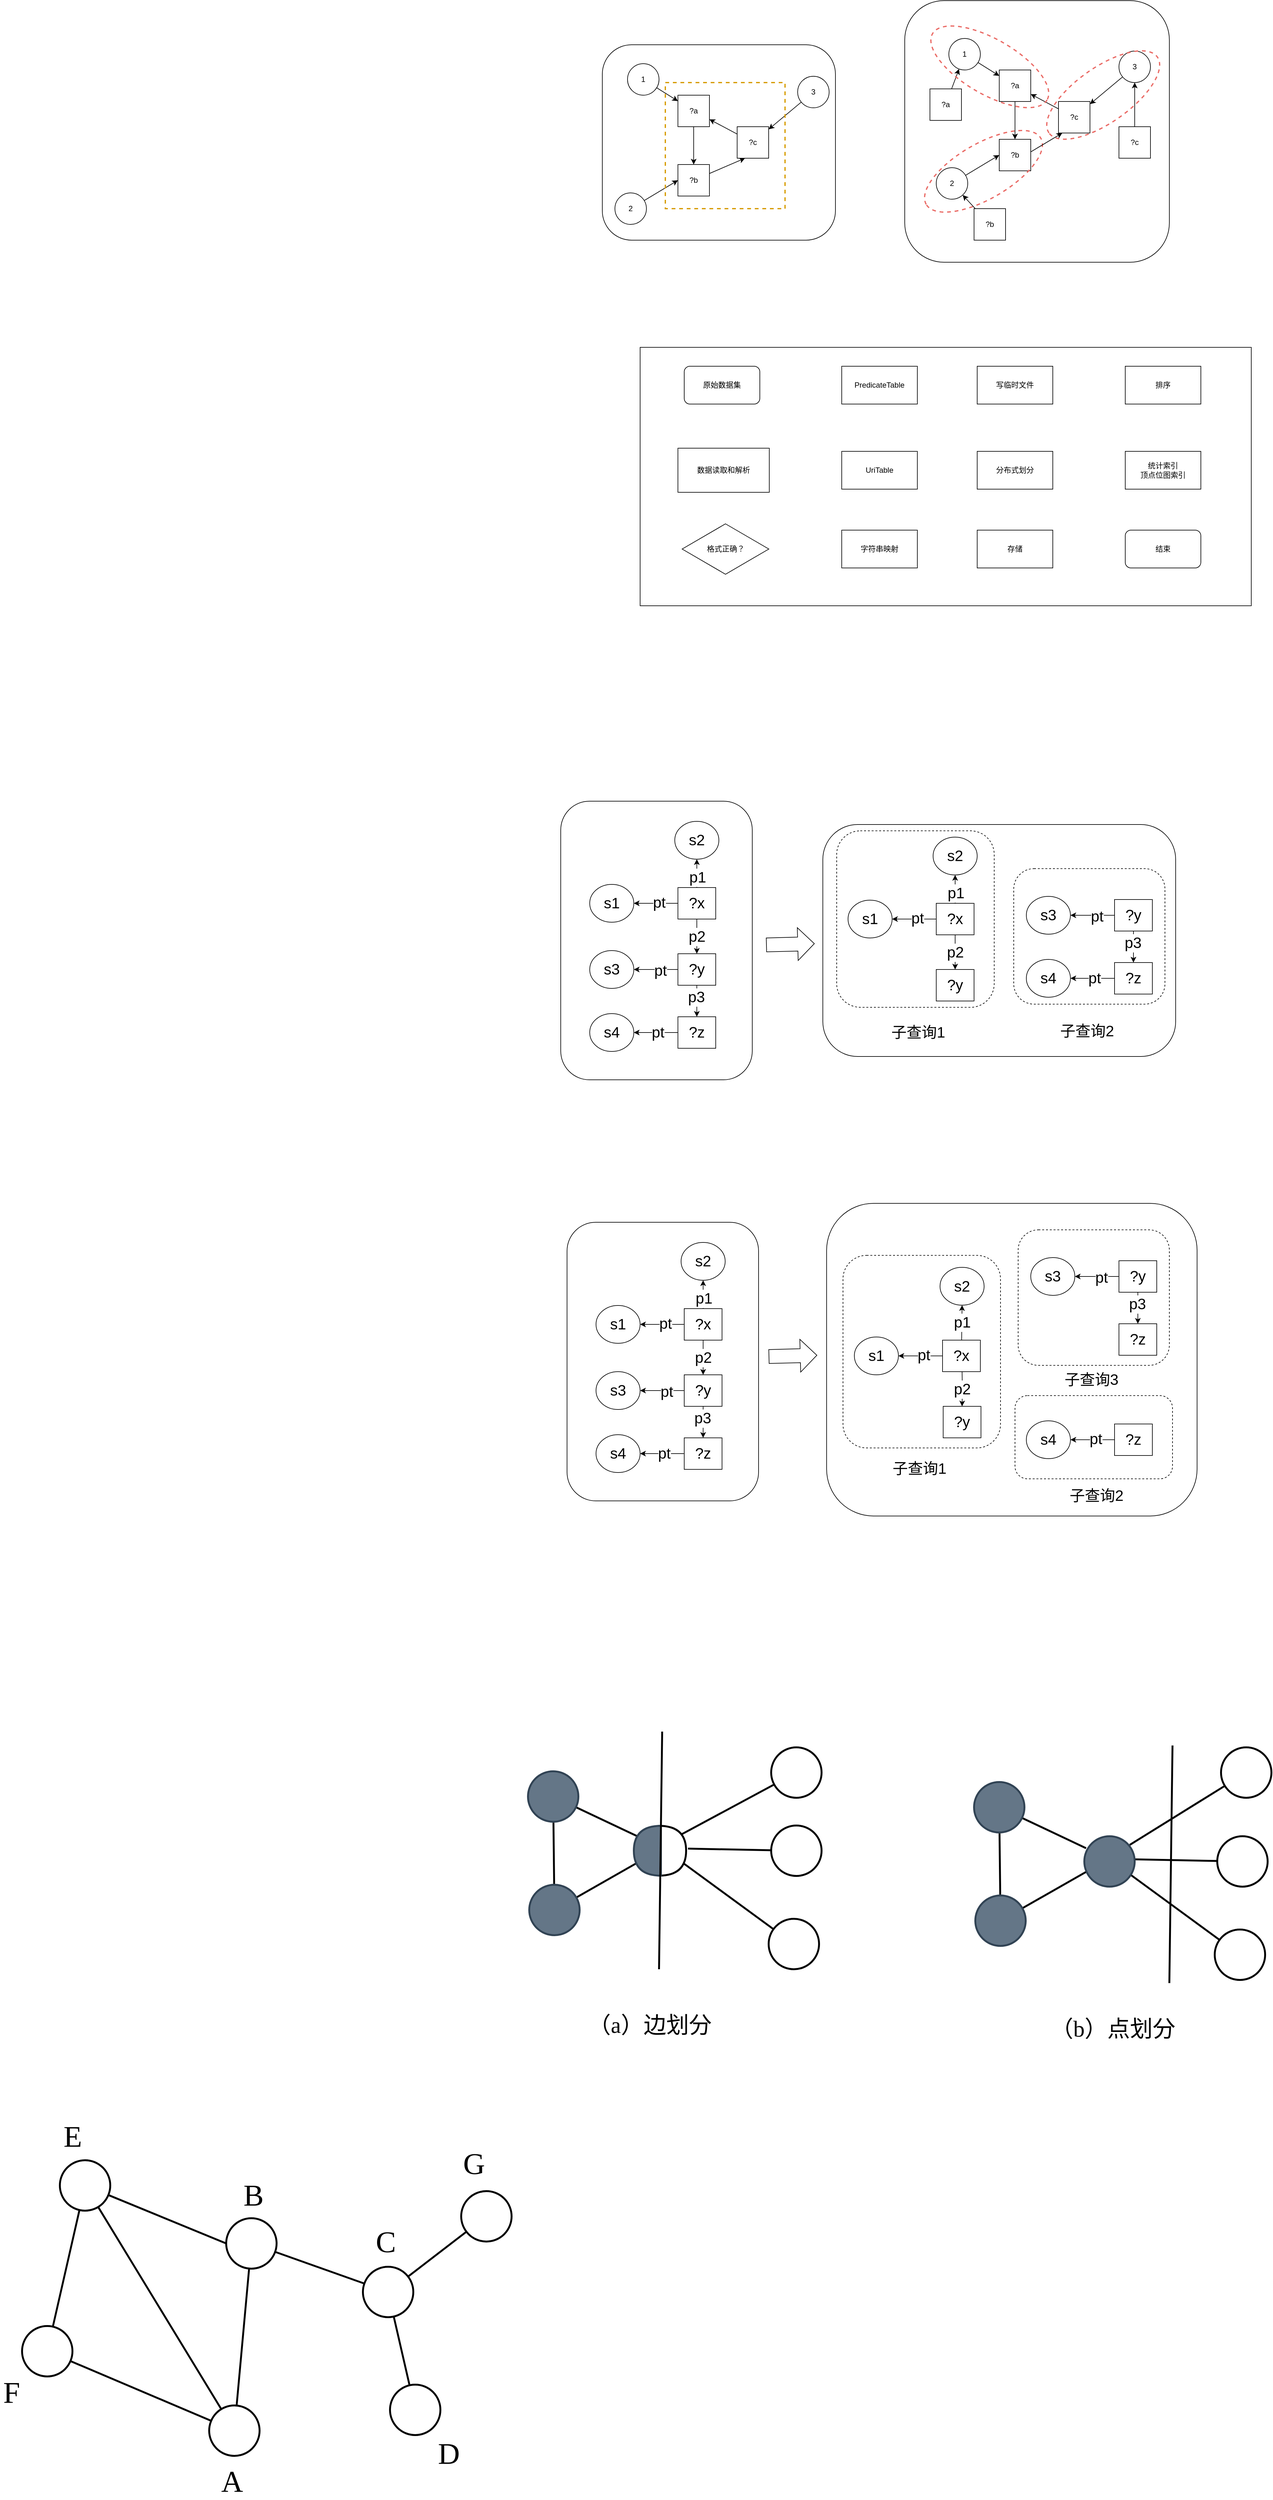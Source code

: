 <mxfile version="18.0.2" type="github">
  <diagram id="sGBOU9-vc2qiGp-AH_Su" name="Page-1">
    <mxGraphModel dx="4777" dy="2500" grid="0" gridSize="10" guides="1" tooltips="1" connect="1" arrows="1" fold="1" page="0" pageScale="1" pageWidth="827" pageHeight="1169" math="0" shadow="0">
      <root>
        <mxCell id="0" />
        <mxCell id="1" parent="0" />
        <mxCell id="ya3OjVrlaqZjOPBKilio-22" value="" style="rounded=1;whiteSpace=wrap;html=1;fontSize=24;" parent="1" vertex="1">
          <mxGeometry x="550" y="1537" width="560" height="368" as="geometry" />
        </mxCell>
        <mxCell id="ya3OjVrlaqZjOPBKilio-56" value="" style="rounded=1;whiteSpace=wrap;html=1;fontSize=24;dashed=1;" parent="1" vertex="1">
          <mxGeometry x="853" y="1607" width="240" height="215" as="geometry" />
        </mxCell>
        <mxCell id="ya3OjVrlaqZjOPBKilio-55" value="" style="rounded=1;whiteSpace=wrap;html=1;fontSize=24;dashed=1;" parent="1" vertex="1">
          <mxGeometry x="572" y="1547" width="250" height="280" as="geometry" />
        </mxCell>
        <mxCell id="KoWvNJ70BlwEiqUcauCs-13" value="" style="rounded=1;whiteSpace=wrap;html=1;" parent="1" vertex="1">
          <mxGeometry x="200" y="300" width="370" height="310" as="geometry" />
        </mxCell>
        <mxCell id="KoWvNJ70BlwEiqUcauCs-7" style="rounded=0;orthogonalLoop=1;jettySize=auto;html=1;" parent="1" source="KoWvNJ70BlwEiqUcauCs-1" target="KoWvNJ70BlwEiqUcauCs-2" edge="1">
          <mxGeometry relative="1" as="geometry" />
        </mxCell>
        <mxCell id="KoWvNJ70BlwEiqUcauCs-1" value="1" style="ellipse;whiteSpace=wrap;html=1;aspect=fixed;" parent="1" vertex="1">
          <mxGeometry x="240" y="330" width="50" height="50" as="geometry" />
        </mxCell>
        <mxCell id="KoWvNJ70BlwEiqUcauCs-8" style="edgeStyle=none;rounded=0;orthogonalLoop=1;jettySize=auto;html=1;entryX=0.5;entryY=0;entryDx=0;entryDy=0;" parent="1" source="KoWvNJ70BlwEiqUcauCs-2" target="KoWvNJ70BlwEiqUcauCs-3" edge="1">
          <mxGeometry relative="1" as="geometry" />
        </mxCell>
        <mxCell id="KoWvNJ70BlwEiqUcauCs-2" value="?a" style="whiteSpace=wrap;html=1;aspect=fixed;" parent="1" vertex="1">
          <mxGeometry x="320" y="380" width="50" height="50" as="geometry" />
        </mxCell>
        <mxCell id="KoWvNJ70BlwEiqUcauCs-9" style="edgeStyle=none;rounded=0;orthogonalLoop=1;jettySize=auto;html=1;entryX=0.25;entryY=1;entryDx=0;entryDy=0;" parent="1" source="KoWvNJ70BlwEiqUcauCs-3" target="KoWvNJ70BlwEiqUcauCs-4" edge="1">
          <mxGeometry relative="1" as="geometry" />
        </mxCell>
        <mxCell id="KoWvNJ70BlwEiqUcauCs-3" value="?b" style="whiteSpace=wrap;html=1;aspect=fixed;" parent="1" vertex="1">
          <mxGeometry x="320" y="490" width="50" height="50" as="geometry" />
        </mxCell>
        <mxCell id="KoWvNJ70BlwEiqUcauCs-10" style="edgeStyle=none;rounded=0;orthogonalLoop=1;jettySize=auto;html=1;" parent="1" source="KoWvNJ70BlwEiqUcauCs-4" target="KoWvNJ70BlwEiqUcauCs-2" edge="1">
          <mxGeometry relative="1" as="geometry" />
        </mxCell>
        <mxCell id="KoWvNJ70BlwEiqUcauCs-4" value="?c" style="whiteSpace=wrap;html=1;aspect=fixed;" parent="1" vertex="1">
          <mxGeometry x="414" y="430" width="50" height="50" as="geometry" />
        </mxCell>
        <mxCell id="KoWvNJ70BlwEiqUcauCs-12" style="edgeStyle=none;rounded=0;orthogonalLoop=1;jettySize=auto;html=1;entryX=0;entryY=0.5;entryDx=0;entryDy=0;" parent="1" source="KoWvNJ70BlwEiqUcauCs-5" target="KoWvNJ70BlwEiqUcauCs-3" edge="1">
          <mxGeometry relative="1" as="geometry" />
        </mxCell>
        <mxCell id="KoWvNJ70BlwEiqUcauCs-5" value="2" style="ellipse;whiteSpace=wrap;html=1;aspect=fixed;" parent="1" vertex="1">
          <mxGeometry x="220" y="535" width="50" height="50" as="geometry" />
        </mxCell>
        <mxCell id="KoWvNJ70BlwEiqUcauCs-11" style="edgeStyle=none;rounded=0;orthogonalLoop=1;jettySize=auto;html=1;" parent="1" source="KoWvNJ70BlwEiqUcauCs-6" target="KoWvNJ70BlwEiqUcauCs-4" edge="1">
          <mxGeometry relative="1" as="geometry" />
        </mxCell>
        <mxCell id="KoWvNJ70BlwEiqUcauCs-6" value="3" style="ellipse;whiteSpace=wrap;html=1;aspect=fixed;" parent="1" vertex="1">
          <mxGeometry x="510" y="350" width="50" height="50" as="geometry" />
        </mxCell>
        <mxCell id="KoWvNJ70BlwEiqUcauCs-14" value="" style="rounded=0;whiteSpace=wrap;html=1;fillColor=none;dashed=1;strokeWidth=2;strokeColor=#d79b00;" parent="1" vertex="1">
          <mxGeometry x="300" y="360" width="190" height="200" as="geometry" />
        </mxCell>
        <mxCell id="KoWvNJ70BlwEiqUcauCs-15" value="" style="rounded=1;whiteSpace=wrap;html=1;" parent="1" vertex="1">
          <mxGeometry x="680" y="230" width="420" height="415" as="geometry" />
        </mxCell>
        <mxCell id="KoWvNJ70BlwEiqUcauCs-16" style="rounded=0;orthogonalLoop=1;jettySize=auto;html=1;" parent="1" source="KoWvNJ70BlwEiqUcauCs-17" target="KoWvNJ70BlwEiqUcauCs-19" edge="1">
          <mxGeometry relative="1" as="geometry" />
        </mxCell>
        <mxCell id="KoWvNJ70BlwEiqUcauCs-17" value="1" style="ellipse;whiteSpace=wrap;html=1;aspect=fixed;" parent="1" vertex="1">
          <mxGeometry x="750" y="290" width="50" height="50" as="geometry" />
        </mxCell>
        <mxCell id="KoWvNJ70BlwEiqUcauCs-18" style="edgeStyle=none;rounded=0;orthogonalLoop=1;jettySize=auto;html=1;entryX=0.5;entryY=0;entryDx=0;entryDy=0;" parent="1" source="KoWvNJ70BlwEiqUcauCs-19" target="KoWvNJ70BlwEiqUcauCs-21" edge="1">
          <mxGeometry relative="1" as="geometry" />
        </mxCell>
        <mxCell id="KoWvNJ70BlwEiqUcauCs-19" value="?a" style="whiteSpace=wrap;html=1;aspect=fixed;" parent="1" vertex="1">
          <mxGeometry x="830" y="340" width="50" height="50" as="geometry" />
        </mxCell>
        <mxCell id="KoWvNJ70BlwEiqUcauCs-21" value="?b" style="whiteSpace=wrap;html=1;aspect=fixed;" parent="1" vertex="1">
          <mxGeometry x="830" y="450" width="50" height="50" as="geometry" />
        </mxCell>
        <mxCell id="KoWvNJ70BlwEiqUcauCs-22" style="edgeStyle=none;rounded=0;orthogonalLoop=1;jettySize=auto;html=1;" parent="1" source="KoWvNJ70BlwEiqUcauCs-23" target="KoWvNJ70BlwEiqUcauCs-19" edge="1">
          <mxGeometry relative="1" as="geometry" />
        </mxCell>
        <mxCell id="KoWvNJ70BlwEiqUcauCs-23" value="?c" style="whiteSpace=wrap;html=1;aspect=fixed;" parent="1" vertex="1">
          <mxGeometry x="924" y="390" width="50" height="50" as="geometry" />
        </mxCell>
        <mxCell id="KoWvNJ70BlwEiqUcauCs-24" style="edgeStyle=none;rounded=0;orthogonalLoop=1;jettySize=auto;html=1;entryX=0;entryY=0.5;entryDx=0;entryDy=0;" parent="1" source="KoWvNJ70BlwEiqUcauCs-25" target="KoWvNJ70BlwEiqUcauCs-21" edge="1">
          <mxGeometry relative="1" as="geometry" />
        </mxCell>
        <mxCell id="KoWvNJ70BlwEiqUcauCs-25" value="2" style="ellipse;whiteSpace=wrap;html=1;aspect=fixed;" parent="1" vertex="1">
          <mxGeometry x="730" y="495" width="50" height="50" as="geometry" />
        </mxCell>
        <mxCell id="KoWvNJ70BlwEiqUcauCs-26" style="edgeStyle=none;rounded=0;orthogonalLoop=1;jettySize=auto;html=1;" parent="1" source="KoWvNJ70BlwEiqUcauCs-27" target="KoWvNJ70BlwEiqUcauCs-23" edge="1">
          <mxGeometry relative="1" as="geometry" />
        </mxCell>
        <mxCell id="KoWvNJ70BlwEiqUcauCs-27" value="3" style="ellipse;whiteSpace=wrap;html=1;aspect=fixed;" parent="1" vertex="1">
          <mxGeometry x="1020" y="310" width="50" height="50" as="geometry" />
        </mxCell>
        <mxCell id="KoWvNJ70BlwEiqUcauCs-31" style="edgeStyle=none;rounded=0;orthogonalLoop=1;jettySize=auto;html=1;" parent="1" source="KoWvNJ70BlwEiqUcauCs-29" target="KoWvNJ70BlwEiqUcauCs-17" edge="1">
          <mxGeometry relative="1" as="geometry" />
        </mxCell>
        <mxCell id="KoWvNJ70BlwEiqUcauCs-29" value="?a" style="whiteSpace=wrap;html=1;aspect=fixed;" parent="1" vertex="1">
          <mxGeometry x="720" y="370" width="50" height="50" as="geometry" />
        </mxCell>
        <mxCell id="KoWvNJ70BlwEiqUcauCs-32" style="edgeStyle=none;rounded=0;orthogonalLoop=1;jettySize=auto;html=1;" parent="1" source="KoWvNJ70BlwEiqUcauCs-30" target="KoWvNJ70BlwEiqUcauCs-25" edge="1">
          <mxGeometry relative="1" as="geometry" />
        </mxCell>
        <mxCell id="KoWvNJ70BlwEiqUcauCs-30" value="?b" style="whiteSpace=wrap;html=1;aspect=fixed;" parent="1" vertex="1">
          <mxGeometry x="790" y="560" width="50" height="50" as="geometry" />
        </mxCell>
        <mxCell id="KoWvNJ70BlwEiqUcauCs-34" style="edgeStyle=none;rounded=0;orthogonalLoop=1;jettySize=auto;html=1;entryX=0.5;entryY=1;entryDx=0;entryDy=0;" parent="1" source="KoWvNJ70BlwEiqUcauCs-33" target="KoWvNJ70BlwEiqUcauCs-27" edge="1">
          <mxGeometry relative="1" as="geometry" />
        </mxCell>
        <mxCell id="KoWvNJ70BlwEiqUcauCs-33" value="?c" style="whiteSpace=wrap;html=1;aspect=fixed;" parent="1" vertex="1">
          <mxGeometry x="1020" y="430" width="50" height="50" as="geometry" />
        </mxCell>
        <mxCell id="KoWvNJ70BlwEiqUcauCs-40" value="" style="ellipse;whiteSpace=wrap;html=1;dashed=1;strokeWidth=2;fillColor=none;rotation=30;strokeColor=#EA6B66;" parent="1" vertex="1">
          <mxGeometry x="710" y="291.25" width="210" height="87.5" as="geometry" />
        </mxCell>
        <mxCell id="KoWvNJ70BlwEiqUcauCs-41" value="" style="ellipse;whiteSpace=wrap;html=1;dashed=1;strokeWidth=2;fillColor=none;rotation=-210;strokeColor=#EA6B66;" parent="1" vertex="1">
          <mxGeometry x="700" y="457" width="210" height="87.5" as="geometry" />
        </mxCell>
        <mxCell id="KoWvNJ70BlwEiqUcauCs-42" value="" style="ellipse;whiteSpace=wrap;html=1;dashed=1;strokeWidth=2;fillColor=none;rotation=-215;strokeColor=#EA6B66;" parent="1" vertex="1">
          <mxGeometry x="890" y="336" width="210" height="87.5" as="geometry" />
        </mxCell>
        <mxCell id="ebdNy32ckMW7kplQJxrS-1" value="" style="rounded=0;whiteSpace=wrap;html=1;" parent="1" vertex="1">
          <mxGeometry x="260" y="780" width="970" height="410" as="geometry" />
        </mxCell>
        <mxCell id="ebdNy32ckMW7kplQJxrS-2" value="原始数据集" style="rounded=1;whiteSpace=wrap;html=1;" parent="1" vertex="1">
          <mxGeometry x="330" y="810" width="120" height="60" as="geometry" />
        </mxCell>
        <mxCell id="ebdNy32ckMW7kplQJxrS-3" value="数据读取和解析" style="rounded=0;whiteSpace=wrap;html=1;" parent="1" vertex="1">
          <mxGeometry x="320" y="940" width="145" height="70" as="geometry" />
        </mxCell>
        <mxCell id="ebdNy32ckMW7kplQJxrS-4" value="格式正确？" style="rhombus;whiteSpace=wrap;html=1;" parent="1" vertex="1">
          <mxGeometry x="326.75" y="1060" width="137.5" height="80" as="geometry" />
        </mxCell>
        <mxCell id="ebdNy32ckMW7kplQJxrS-5" value="PredicateTable" style="rounded=0;whiteSpace=wrap;html=1;" parent="1" vertex="1">
          <mxGeometry x="580" y="810" width="120" height="60" as="geometry" />
        </mxCell>
        <mxCell id="ebdNy32ckMW7kplQJxrS-6" value="UriTable" style="rounded=0;whiteSpace=wrap;html=1;" parent="1" vertex="1">
          <mxGeometry x="580" y="945" width="120" height="60" as="geometry" />
        </mxCell>
        <mxCell id="ebdNy32ckMW7kplQJxrS-7" value="字符串映射" style="rounded=0;whiteSpace=wrap;html=1;" parent="1" vertex="1">
          <mxGeometry x="580" y="1070" width="120" height="60" as="geometry" />
        </mxCell>
        <mxCell id="ebdNy32ckMW7kplQJxrS-8" value="写临时文件" style="rounded=0;whiteSpace=wrap;html=1;" parent="1" vertex="1">
          <mxGeometry x="795" y="810" width="120" height="60" as="geometry" />
        </mxCell>
        <mxCell id="ebdNy32ckMW7kplQJxrS-9" value="排序" style="rounded=0;whiteSpace=wrap;html=1;" parent="1" vertex="1">
          <mxGeometry x="1030" y="810" width="120" height="60" as="geometry" />
        </mxCell>
        <mxCell id="ebdNy32ckMW7kplQJxrS-10" value="分布式划分" style="rounded=0;whiteSpace=wrap;html=1;" parent="1" vertex="1">
          <mxGeometry x="795" y="945" width="120" height="60" as="geometry" />
        </mxCell>
        <mxCell id="ebdNy32ckMW7kplQJxrS-11" value="存储" style="rounded=0;whiteSpace=wrap;html=1;" parent="1" vertex="1">
          <mxGeometry x="795" y="1070" width="120" height="60" as="geometry" />
        </mxCell>
        <mxCell id="ebdNy32ckMW7kplQJxrS-12" value="统计索引&lt;br&gt;顶点位图索引" style="rounded=0;whiteSpace=wrap;html=1;" parent="1" vertex="1">
          <mxGeometry x="1030" y="945" width="120" height="60" as="geometry" />
        </mxCell>
        <mxCell id="ebdNy32ckMW7kplQJxrS-13" value="结束" style="rounded=1;whiteSpace=wrap;html=1;" parent="1" vertex="1">
          <mxGeometry x="1030" y="1070" width="120" height="60" as="geometry" />
        </mxCell>
        <mxCell id="Cw_ylAwDzwWPfnoYkPh3-1" style="edgeStyle=none;rounded=0;orthogonalLoop=1;jettySize=auto;html=1;exitX=0.117;exitY=0.376;exitDx=0;exitDy=0;exitPerimeter=0;" parent="1" source="KoWvNJ70BlwEiqUcauCs-41" edge="1">
          <mxGeometry relative="1" as="geometry">
            <mxPoint x="934" y="411.702" as="sourcePoint" />
            <mxPoint x="930" y="440" as="targetPoint" />
          </mxGeometry>
        </mxCell>
        <mxCell id="ya3OjVrlaqZjOPBKilio-1" value="" style="rounded=1;whiteSpace=wrap;html=1;fontSize=24;" parent="1" vertex="1">
          <mxGeometry x="134" y="1500" width="304" height="442" as="geometry" />
        </mxCell>
        <mxCell id="ya3OjVrlaqZjOPBKilio-2" value="s1" style="ellipse;whiteSpace=wrap;html=1;fontSize=24;" parent="1" vertex="1">
          <mxGeometry x="180" y="1632" width="70" height="60" as="geometry" />
        </mxCell>
        <mxCell id="ya3OjVrlaqZjOPBKilio-10" style="edgeStyle=orthogonalEdgeStyle;rounded=0;orthogonalLoop=1;jettySize=auto;html=1;fontSize=24;" parent="1" source="ya3OjVrlaqZjOPBKilio-3" target="ya3OjVrlaqZjOPBKilio-2" edge="1">
          <mxGeometry relative="1" as="geometry" />
        </mxCell>
        <mxCell id="ya3OjVrlaqZjOPBKilio-16" value="pt" style="edgeLabel;html=1;align=center;verticalAlign=middle;resizable=0;points=[];fontSize=24;" parent="ya3OjVrlaqZjOPBKilio-10" vertex="1" connectable="0">
          <mxGeometry x="-0.133" y="-1" relative="1" as="geometry">
            <mxPoint as="offset" />
          </mxGeometry>
        </mxCell>
        <mxCell id="ya3OjVrlaqZjOPBKilio-11" style="edgeStyle=orthogonalEdgeStyle;rounded=0;orthogonalLoop=1;jettySize=auto;html=1;entryX=0.5;entryY=1;entryDx=0;entryDy=0;fontSize=24;" parent="1" source="ya3OjVrlaqZjOPBKilio-3" target="ya3OjVrlaqZjOPBKilio-4" edge="1">
          <mxGeometry relative="1" as="geometry" />
        </mxCell>
        <mxCell id="ya3OjVrlaqZjOPBKilio-17" value="p1" style="edgeLabel;html=1;align=center;verticalAlign=middle;resizable=0;points=[];fontSize=24;" parent="ya3OjVrlaqZjOPBKilio-11" vertex="1" connectable="0">
          <mxGeometry x="-0.289" y="-1" relative="1" as="geometry">
            <mxPoint as="offset" />
          </mxGeometry>
        </mxCell>
        <mxCell id="ya3OjVrlaqZjOPBKilio-12" style="edgeStyle=orthogonalEdgeStyle;rounded=0;orthogonalLoop=1;jettySize=auto;html=1;fontSize=24;" parent="1" source="ya3OjVrlaqZjOPBKilio-3" target="ya3OjVrlaqZjOPBKilio-6" edge="1">
          <mxGeometry relative="1" as="geometry" />
        </mxCell>
        <mxCell id="ya3OjVrlaqZjOPBKilio-18" value="p2" style="edgeLabel;html=1;align=center;verticalAlign=middle;resizable=0;points=[];fontSize=24;" parent="ya3OjVrlaqZjOPBKilio-12" vertex="1" connectable="0">
          <mxGeometry x="0.018" relative="1" as="geometry">
            <mxPoint as="offset" />
          </mxGeometry>
        </mxCell>
        <mxCell id="ya3OjVrlaqZjOPBKilio-3" value="&lt;span style=&quot;font-weight: normal; font-size: 24px;&quot;&gt;?x&lt;/span&gt;" style="rounded=0;whiteSpace=wrap;html=1;fontStyle=1;fontSize=24;" parent="1" vertex="1">
          <mxGeometry x="320" y="1637" width="60" height="50" as="geometry" />
        </mxCell>
        <mxCell id="ya3OjVrlaqZjOPBKilio-4" value="s2" style="ellipse;whiteSpace=wrap;html=1;fontSize=24;" parent="1" vertex="1">
          <mxGeometry x="315" y="1532" width="70" height="60" as="geometry" />
        </mxCell>
        <mxCell id="ya3OjVrlaqZjOPBKilio-5" value="s3" style="ellipse;whiteSpace=wrap;html=1;fontSize=24;" parent="1" vertex="1">
          <mxGeometry x="180" y="1737" width="70" height="60" as="geometry" />
        </mxCell>
        <mxCell id="ya3OjVrlaqZjOPBKilio-13" style="edgeStyle=orthogonalEdgeStyle;rounded=0;orthogonalLoop=1;jettySize=auto;html=1;fontSize=24;" parent="1" source="ya3OjVrlaqZjOPBKilio-6" target="ya3OjVrlaqZjOPBKilio-5" edge="1">
          <mxGeometry relative="1" as="geometry" />
        </mxCell>
        <mxCell id="ya3OjVrlaqZjOPBKilio-19" value="pt" style="edgeLabel;html=1;align=center;verticalAlign=middle;resizable=0;points=[];fontSize=24;" parent="ya3OjVrlaqZjOPBKilio-13" vertex="1" connectable="0">
          <mxGeometry x="-0.191" y="2" relative="1" as="geometry">
            <mxPoint as="offset" />
          </mxGeometry>
        </mxCell>
        <mxCell id="ya3OjVrlaqZjOPBKilio-14" style="edgeStyle=orthogonalEdgeStyle;rounded=0;orthogonalLoop=1;jettySize=auto;html=1;entryX=0.5;entryY=0;entryDx=0;entryDy=0;fontSize=24;" parent="1" source="ya3OjVrlaqZjOPBKilio-6" target="ya3OjVrlaqZjOPBKilio-8" edge="1">
          <mxGeometry relative="1" as="geometry" />
        </mxCell>
        <mxCell id="ya3OjVrlaqZjOPBKilio-20" value="p3" style="edgeLabel;html=1;align=center;verticalAlign=middle;resizable=0;points=[];fontSize=24;" parent="ya3OjVrlaqZjOPBKilio-14" vertex="1" connectable="0">
          <mxGeometry x="-0.267" y="-1" relative="1" as="geometry">
            <mxPoint as="offset" />
          </mxGeometry>
        </mxCell>
        <mxCell id="ya3OjVrlaqZjOPBKilio-6" value="?y" style="rounded=0;whiteSpace=wrap;html=1;fontSize=24;" parent="1" vertex="1">
          <mxGeometry x="320" y="1742" width="60" height="50" as="geometry" />
        </mxCell>
        <mxCell id="ya3OjVrlaqZjOPBKilio-7" value="s4" style="ellipse;whiteSpace=wrap;html=1;fontSize=24;" parent="1" vertex="1">
          <mxGeometry x="180" y="1837" width="70" height="60" as="geometry" />
        </mxCell>
        <mxCell id="ya3OjVrlaqZjOPBKilio-15" style="edgeStyle=orthogonalEdgeStyle;rounded=0;orthogonalLoop=1;jettySize=auto;html=1;entryX=1;entryY=0.5;entryDx=0;entryDy=0;fontSize=24;" parent="1" source="ya3OjVrlaqZjOPBKilio-8" target="ya3OjVrlaqZjOPBKilio-7" edge="1">
          <mxGeometry relative="1" as="geometry" />
        </mxCell>
        <mxCell id="ya3OjVrlaqZjOPBKilio-21" value="pt" style="edgeLabel;html=1;align=center;verticalAlign=middle;resizable=0;points=[];fontSize=24;" parent="ya3OjVrlaqZjOPBKilio-15" vertex="1" connectable="0">
          <mxGeometry x="-0.076" relative="1" as="geometry">
            <mxPoint as="offset" />
          </mxGeometry>
        </mxCell>
        <mxCell id="ya3OjVrlaqZjOPBKilio-8" value="?z" style="rounded=0;whiteSpace=wrap;html=1;fontSize=24;" parent="1" vertex="1">
          <mxGeometry x="320" y="1842" width="60" height="50" as="geometry" />
        </mxCell>
        <mxCell id="ya3OjVrlaqZjOPBKilio-23" value="s1" style="ellipse;whiteSpace=wrap;html=1;fontSize=24;" parent="1" vertex="1">
          <mxGeometry x="590" y="1657" width="70" height="60" as="geometry" />
        </mxCell>
        <mxCell id="ya3OjVrlaqZjOPBKilio-24" style="edgeStyle=orthogonalEdgeStyle;rounded=0;orthogonalLoop=1;jettySize=auto;html=1;fontSize=24;" parent="1" source="ya3OjVrlaqZjOPBKilio-30" target="ya3OjVrlaqZjOPBKilio-23" edge="1">
          <mxGeometry relative="1" as="geometry" />
        </mxCell>
        <mxCell id="ya3OjVrlaqZjOPBKilio-25" value="pt" style="edgeLabel;html=1;align=center;verticalAlign=middle;resizable=0;points=[];fontSize=24;" parent="ya3OjVrlaqZjOPBKilio-24" vertex="1" connectable="0">
          <mxGeometry x="-0.133" y="-1" relative="1" as="geometry">
            <mxPoint as="offset" />
          </mxGeometry>
        </mxCell>
        <mxCell id="ya3OjVrlaqZjOPBKilio-26" style="edgeStyle=orthogonalEdgeStyle;rounded=0;orthogonalLoop=1;jettySize=auto;html=1;entryX=0.5;entryY=1;entryDx=0;entryDy=0;fontSize=24;" parent="1" source="ya3OjVrlaqZjOPBKilio-30" target="ya3OjVrlaqZjOPBKilio-31" edge="1">
          <mxGeometry relative="1" as="geometry" />
        </mxCell>
        <mxCell id="ya3OjVrlaqZjOPBKilio-27" value="p1" style="edgeLabel;html=1;align=center;verticalAlign=middle;resizable=0;points=[];fontSize=24;" parent="ya3OjVrlaqZjOPBKilio-26" vertex="1" connectable="0">
          <mxGeometry x="-0.289" y="-1" relative="1" as="geometry">
            <mxPoint as="offset" />
          </mxGeometry>
        </mxCell>
        <mxCell id="ya3OjVrlaqZjOPBKilio-28" style="edgeStyle=orthogonalEdgeStyle;rounded=0;orthogonalLoop=1;jettySize=auto;html=1;fontSize=24;" parent="1" source="ya3OjVrlaqZjOPBKilio-30" target="ya3OjVrlaqZjOPBKilio-37" edge="1">
          <mxGeometry relative="1" as="geometry" />
        </mxCell>
        <mxCell id="ya3OjVrlaqZjOPBKilio-29" value="p2" style="edgeLabel;html=1;align=center;verticalAlign=middle;resizable=0;points=[];fontSize=24;" parent="ya3OjVrlaqZjOPBKilio-28" vertex="1" connectable="0">
          <mxGeometry x="0.018" relative="1" as="geometry">
            <mxPoint as="offset" />
          </mxGeometry>
        </mxCell>
        <mxCell id="ya3OjVrlaqZjOPBKilio-30" value="&lt;span style=&quot;font-weight: normal; font-size: 24px;&quot;&gt;?x&lt;/span&gt;" style="rounded=0;whiteSpace=wrap;html=1;fontStyle=1;fontSize=24;" parent="1" vertex="1">
          <mxGeometry x="730" y="1662" width="60" height="50" as="geometry" />
        </mxCell>
        <mxCell id="ya3OjVrlaqZjOPBKilio-31" value="s2" style="ellipse;whiteSpace=wrap;html=1;fontSize=24;" parent="1" vertex="1">
          <mxGeometry x="725" y="1557" width="70" height="60" as="geometry" />
        </mxCell>
        <mxCell id="ya3OjVrlaqZjOPBKilio-37" value="?y" style="rounded=0;whiteSpace=wrap;html=1;fontSize=24;" parent="1" vertex="1">
          <mxGeometry x="730" y="1767" width="60" height="50" as="geometry" />
        </mxCell>
        <mxCell id="ya3OjVrlaqZjOPBKilio-45" value="s3" style="ellipse;whiteSpace=wrap;html=1;fontSize=24;" parent="1" vertex="1">
          <mxGeometry x="873" y="1651" width="70" height="60" as="geometry" />
        </mxCell>
        <mxCell id="ya3OjVrlaqZjOPBKilio-46" style="edgeStyle=orthogonalEdgeStyle;rounded=0;orthogonalLoop=1;jettySize=auto;html=1;fontSize=24;" parent="1" source="ya3OjVrlaqZjOPBKilio-50" target="ya3OjVrlaqZjOPBKilio-45" edge="1">
          <mxGeometry relative="1" as="geometry" />
        </mxCell>
        <mxCell id="ya3OjVrlaqZjOPBKilio-47" value="pt" style="edgeLabel;html=1;align=center;verticalAlign=middle;resizable=0;points=[];fontSize=24;" parent="ya3OjVrlaqZjOPBKilio-46" vertex="1" connectable="0">
          <mxGeometry x="-0.191" y="2" relative="1" as="geometry">
            <mxPoint as="offset" />
          </mxGeometry>
        </mxCell>
        <mxCell id="ya3OjVrlaqZjOPBKilio-48" style="edgeStyle=orthogonalEdgeStyle;rounded=0;orthogonalLoop=1;jettySize=auto;html=1;entryX=0.5;entryY=0;entryDx=0;entryDy=0;fontSize=24;" parent="1" source="ya3OjVrlaqZjOPBKilio-50" target="ya3OjVrlaqZjOPBKilio-54" edge="1">
          <mxGeometry relative="1" as="geometry" />
        </mxCell>
        <mxCell id="ya3OjVrlaqZjOPBKilio-49" value="p3" style="edgeLabel;html=1;align=center;verticalAlign=middle;resizable=0;points=[];fontSize=24;" parent="ya3OjVrlaqZjOPBKilio-48" vertex="1" connectable="0">
          <mxGeometry x="-0.267" y="-1" relative="1" as="geometry">
            <mxPoint as="offset" />
          </mxGeometry>
        </mxCell>
        <mxCell id="ya3OjVrlaqZjOPBKilio-50" value="?y" style="rounded=0;whiteSpace=wrap;html=1;fontSize=24;" parent="1" vertex="1">
          <mxGeometry x="1013" y="1656" width="60" height="50" as="geometry" />
        </mxCell>
        <mxCell id="ya3OjVrlaqZjOPBKilio-51" value="s4" style="ellipse;whiteSpace=wrap;html=1;fontSize=24;" parent="1" vertex="1">
          <mxGeometry x="873" y="1751" width="70" height="60" as="geometry" />
        </mxCell>
        <mxCell id="ya3OjVrlaqZjOPBKilio-52" style="edgeStyle=orthogonalEdgeStyle;rounded=0;orthogonalLoop=1;jettySize=auto;html=1;entryX=1;entryY=0.5;entryDx=0;entryDy=0;fontSize=24;" parent="1" source="ya3OjVrlaqZjOPBKilio-54" target="ya3OjVrlaqZjOPBKilio-51" edge="1">
          <mxGeometry relative="1" as="geometry" />
        </mxCell>
        <mxCell id="ya3OjVrlaqZjOPBKilio-53" value="pt" style="edgeLabel;html=1;align=center;verticalAlign=middle;resizable=0;points=[];fontSize=24;" parent="ya3OjVrlaqZjOPBKilio-52" vertex="1" connectable="0">
          <mxGeometry x="-0.076" relative="1" as="geometry">
            <mxPoint as="offset" />
          </mxGeometry>
        </mxCell>
        <mxCell id="ya3OjVrlaqZjOPBKilio-54" value="?z" style="rounded=0;whiteSpace=wrap;html=1;fontSize=24;" parent="1" vertex="1">
          <mxGeometry x="1013" y="1756" width="60" height="50" as="geometry" />
        </mxCell>
        <mxCell id="ya3OjVrlaqZjOPBKilio-57" value="子查询1" style="text;html=1;align=center;verticalAlign=middle;resizable=0;points=[];autosize=1;strokeColor=none;fillColor=none;fontSize=24;" parent="1" vertex="1">
          <mxGeometry x="653" y="1851" width="96" height="32" as="geometry" />
        </mxCell>
        <mxCell id="ya3OjVrlaqZjOPBKilio-58" value="子查询2" style="text;html=1;align=center;verticalAlign=middle;resizable=0;points=[];autosize=1;strokeColor=none;fillColor=none;fontSize=24;" parent="1" vertex="1">
          <mxGeometry x="921" y="1849" width="96" height="32" as="geometry" />
        </mxCell>
        <mxCell id="ya3OjVrlaqZjOPBKilio-60" value="" style="rounded=1;whiteSpace=wrap;html=1;fontSize=24;" parent="1" vertex="1">
          <mxGeometry x="556" y="2138" width="588" height="496" as="geometry" />
        </mxCell>
        <mxCell id="ya3OjVrlaqZjOPBKilio-61" value="" style="rounded=1;whiteSpace=wrap;html=1;fontSize=24;dashed=1;" parent="1" vertex="1">
          <mxGeometry x="860" y="2180" width="240" height="215" as="geometry" />
        </mxCell>
        <mxCell id="ya3OjVrlaqZjOPBKilio-62" value="" style="rounded=1;whiteSpace=wrap;html=1;fontSize=24;dashed=1;" parent="1" vertex="1">
          <mxGeometry x="582" y="2220.5" width="250" height="305.5" as="geometry" />
        </mxCell>
        <mxCell id="ya3OjVrlaqZjOPBKilio-63" value="" style="rounded=1;whiteSpace=wrap;html=1;fontSize=24;" parent="1" vertex="1">
          <mxGeometry x="144" y="2168" width="304" height="442" as="geometry" />
        </mxCell>
        <mxCell id="ya3OjVrlaqZjOPBKilio-64" value="s1" style="ellipse;whiteSpace=wrap;html=1;fontSize=24;" parent="1" vertex="1">
          <mxGeometry x="190" y="2300" width="70" height="60" as="geometry" />
        </mxCell>
        <mxCell id="ya3OjVrlaqZjOPBKilio-65" style="edgeStyle=orthogonalEdgeStyle;rounded=0;orthogonalLoop=1;jettySize=auto;html=1;fontSize=24;" parent="1" source="ya3OjVrlaqZjOPBKilio-71" target="ya3OjVrlaqZjOPBKilio-64" edge="1">
          <mxGeometry relative="1" as="geometry" />
        </mxCell>
        <mxCell id="ya3OjVrlaqZjOPBKilio-66" value="pt" style="edgeLabel;html=1;align=center;verticalAlign=middle;resizable=0;points=[];fontSize=24;" parent="ya3OjVrlaqZjOPBKilio-65" vertex="1" connectable="0">
          <mxGeometry x="-0.133" y="-1" relative="1" as="geometry">
            <mxPoint as="offset" />
          </mxGeometry>
        </mxCell>
        <mxCell id="ya3OjVrlaqZjOPBKilio-67" style="edgeStyle=orthogonalEdgeStyle;rounded=0;orthogonalLoop=1;jettySize=auto;html=1;entryX=0.5;entryY=1;entryDx=0;entryDy=0;fontSize=24;" parent="1" source="ya3OjVrlaqZjOPBKilio-71" target="ya3OjVrlaqZjOPBKilio-72" edge="1">
          <mxGeometry relative="1" as="geometry" />
        </mxCell>
        <mxCell id="ya3OjVrlaqZjOPBKilio-68" value="p1" style="edgeLabel;html=1;align=center;verticalAlign=middle;resizable=0;points=[];fontSize=24;" parent="ya3OjVrlaqZjOPBKilio-67" vertex="1" connectable="0">
          <mxGeometry x="-0.289" y="-1" relative="1" as="geometry">
            <mxPoint as="offset" />
          </mxGeometry>
        </mxCell>
        <mxCell id="ya3OjVrlaqZjOPBKilio-69" style="edgeStyle=orthogonalEdgeStyle;rounded=0;orthogonalLoop=1;jettySize=auto;html=1;fontSize=24;" parent="1" source="ya3OjVrlaqZjOPBKilio-71" target="ya3OjVrlaqZjOPBKilio-78" edge="1">
          <mxGeometry relative="1" as="geometry" />
        </mxCell>
        <mxCell id="ya3OjVrlaqZjOPBKilio-70" value="p2" style="edgeLabel;html=1;align=center;verticalAlign=middle;resizable=0;points=[];fontSize=24;" parent="ya3OjVrlaqZjOPBKilio-69" vertex="1" connectable="0">
          <mxGeometry x="0.018" relative="1" as="geometry">
            <mxPoint as="offset" />
          </mxGeometry>
        </mxCell>
        <mxCell id="ya3OjVrlaqZjOPBKilio-71" value="&lt;span style=&quot;font-weight: normal; font-size: 24px;&quot;&gt;?x&lt;/span&gt;" style="rounded=0;whiteSpace=wrap;html=1;fontStyle=1;fontSize=24;" parent="1" vertex="1">
          <mxGeometry x="330" y="2305" width="60" height="50" as="geometry" />
        </mxCell>
        <mxCell id="ya3OjVrlaqZjOPBKilio-72" value="s2" style="ellipse;whiteSpace=wrap;html=1;fontSize=24;" parent="1" vertex="1">
          <mxGeometry x="325" y="2200" width="70" height="60" as="geometry" />
        </mxCell>
        <mxCell id="ya3OjVrlaqZjOPBKilio-73" value="s3" style="ellipse;whiteSpace=wrap;html=1;fontSize=24;" parent="1" vertex="1">
          <mxGeometry x="190" y="2405" width="70" height="60" as="geometry" />
        </mxCell>
        <mxCell id="ya3OjVrlaqZjOPBKilio-74" style="edgeStyle=orthogonalEdgeStyle;rounded=0;orthogonalLoop=1;jettySize=auto;html=1;fontSize=24;" parent="1" source="ya3OjVrlaqZjOPBKilio-78" target="ya3OjVrlaqZjOPBKilio-73" edge="1">
          <mxGeometry relative="1" as="geometry" />
        </mxCell>
        <mxCell id="ya3OjVrlaqZjOPBKilio-75" value="pt" style="edgeLabel;html=1;align=center;verticalAlign=middle;resizable=0;points=[];fontSize=24;" parent="ya3OjVrlaqZjOPBKilio-74" vertex="1" connectable="0">
          <mxGeometry x="-0.191" y="2" relative="1" as="geometry">
            <mxPoint as="offset" />
          </mxGeometry>
        </mxCell>
        <mxCell id="ya3OjVrlaqZjOPBKilio-76" style="edgeStyle=orthogonalEdgeStyle;rounded=0;orthogonalLoop=1;jettySize=auto;html=1;entryX=0.5;entryY=0;entryDx=0;entryDy=0;fontSize=24;" parent="1" source="ya3OjVrlaqZjOPBKilio-78" target="ya3OjVrlaqZjOPBKilio-82" edge="1">
          <mxGeometry relative="1" as="geometry" />
        </mxCell>
        <mxCell id="ya3OjVrlaqZjOPBKilio-77" value="p3" style="edgeLabel;html=1;align=center;verticalAlign=middle;resizable=0;points=[];fontSize=24;" parent="ya3OjVrlaqZjOPBKilio-76" vertex="1" connectable="0">
          <mxGeometry x="-0.267" y="-1" relative="1" as="geometry">
            <mxPoint as="offset" />
          </mxGeometry>
        </mxCell>
        <mxCell id="ya3OjVrlaqZjOPBKilio-78" value="?y" style="rounded=0;whiteSpace=wrap;html=1;fontSize=24;" parent="1" vertex="1">
          <mxGeometry x="330" y="2410" width="60" height="50" as="geometry" />
        </mxCell>
        <mxCell id="ya3OjVrlaqZjOPBKilio-79" value="s4" style="ellipse;whiteSpace=wrap;html=1;fontSize=24;" parent="1" vertex="1">
          <mxGeometry x="190" y="2505" width="70" height="60" as="geometry" />
        </mxCell>
        <mxCell id="ya3OjVrlaqZjOPBKilio-80" style="edgeStyle=orthogonalEdgeStyle;rounded=0;orthogonalLoop=1;jettySize=auto;html=1;entryX=1;entryY=0.5;entryDx=0;entryDy=0;fontSize=24;" parent="1" source="ya3OjVrlaqZjOPBKilio-82" target="ya3OjVrlaqZjOPBKilio-79" edge="1">
          <mxGeometry relative="1" as="geometry" />
        </mxCell>
        <mxCell id="ya3OjVrlaqZjOPBKilio-81" value="pt" style="edgeLabel;html=1;align=center;verticalAlign=middle;resizable=0;points=[];fontSize=24;" parent="ya3OjVrlaqZjOPBKilio-80" vertex="1" connectable="0">
          <mxGeometry x="-0.076" relative="1" as="geometry">
            <mxPoint as="offset" />
          </mxGeometry>
        </mxCell>
        <mxCell id="ya3OjVrlaqZjOPBKilio-82" value="?z" style="rounded=0;whiteSpace=wrap;html=1;fontSize=24;" parent="1" vertex="1">
          <mxGeometry x="330" y="2510" width="60" height="50" as="geometry" />
        </mxCell>
        <mxCell id="ya3OjVrlaqZjOPBKilio-83" value="s1" style="ellipse;whiteSpace=wrap;html=1;fontSize=24;" parent="1" vertex="1">
          <mxGeometry x="600" y="2350" width="70" height="60" as="geometry" />
        </mxCell>
        <mxCell id="ya3OjVrlaqZjOPBKilio-84" style="edgeStyle=orthogonalEdgeStyle;rounded=0;orthogonalLoop=1;jettySize=auto;html=1;fontSize=24;" parent="1" source="ya3OjVrlaqZjOPBKilio-90" target="ya3OjVrlaqZjOPBKilio-83" edge="1">
          <mxGeometry relative="1" as="geometry" />
        </mxCell>
        <mxCell id="ya3OjVrlaqZjOPBKilio-85" value="pt" style="edgeLabel;html=1;align=center;verticalAlign=middle;resizable=0;points=[];fontSize=24;" parent="ya3OjVrlaqZjOPBKilio-84" vertex="1" connectable="0">
          <mxGeometry x="-0.133" y="-1" relative="1" as="geometry">
            <mxPoint as="offset" />
          </mxGeometry>
        </mxCell>
        <mxCell id="ya3OjVrlaqZjOPBKilio-123" value="p1" style="rounded=0;orthogonalLoop=1;jettySize=auto;html=1;entryX=0.5;entryY=1;entryDx=0;entryDy=0;fontSize=24;" parent="1" source="ya3OjVrlaqZjOPBKilio-90" target="ya3OjVrlaqZjOPBKilio-122" edge="1">
          <mxGeometry relative="1" as="geometry" />
        </mxCell>
        <mxCell id="ya3OjVrlaqZjOPBKilio-90" value="&lt;span style=&quot;font-weight: normal; font-size: 24px;&quot;&gt;?x&lt;/span&gt;" style="rounded=0;whiteSpace=wrap;html=1;fontStyle=1;fontSize=24;" parent="1" vertex="1">
          <mxGeometry x="740" y="2355" width="60" height="50" as="geometry" />
        </mxCell>
        <mxCell id="ya3OjVrlaqZjOPBKilio-93" value="s3" style="ellipse;whiteSpace=wrap;html=1;fontSize=24;" parent="1" vertex="1">
          <mxGeometry x="880" y="2224" width="70" height="60" as="geometry" />
        </mxCell>
        <mxCell id="ya3OjVrlaqZjOPBKilio-94" style="edgeStyle=orthogonalEdgeStyle;rounded=0;orthogonalLoop=1;jettySize=auto;html=1;fontSize=24;" parent="1" source="ya3OjVrlaqZjOPBKilio-98" target="ya3OjVrlaqZjOPBKilio-93" edge="1">
          <mxGeometry relative="1" as="geometry" />
        </mxCell>
        <mxCell id="ya3OjVrlaqZjOPBKilio-95" value="pt" style="edgeLabel;html=1;align=center;verticalAlign=middle;resizable=0;points=[];fontSize=24;" parent="ya3OjVrlaqZjOPBKilio-94" vertex="1" connectable="0">
          <mxGeometry x="-0.191" y="2" relative="1" as="geometry">
            <mxPoint as="offset" />
          </mxGeometry>
        </mxCell>
        <mxCell id="ya3OjVrlaqZjOPBKilio-96" style="edgeStyle=orthogonalEdgeStyle;rounded=0;orthogonalLoop=1;jettySize=auto;html=1;entryX=0.5;entryY=0;entryDx=0;entryDy=0;fontSize=24;" parent="1" source="ya3OjVrlaqZjOPBKilio-98" target="ya3OjVrlaqZjOPBKilio-102" edge="1">
          <mxGeometry relative="1" as="geometry" />
        </mxCell>
        <mxCell id="ya3OjVrlaqZjOPBKilio-97" value="p3" style="edgeLabel;html=1;align=center;verticalAlign=middle;resizable=0;points=[];fontSize=24;" parent="ya3OjVrlaqZjOPBKilio-96" vertex="1" connectable="0">
          <mxGeometry x="-0.267" y="-1" relative="1" as="geometry">
            <mxPoint as="offset" />
          </mxGeometry>
        </mxCell>
        <mxCell id="ya3OjVrlaqZjOPBKilio-98" value="?y" style="rounded=0;whiteSpace=wrap;html=1;fontSize=24;" parent="1" vertex="1">
          <mxGeometry x="1020" y="2229" width="60" height="50" as="geometry" />
        </mxCell>
        <mxCell id="ya3OjVrlaqZjOPBKilio-102" value="?z" style="rounded=0;whiteSpace=wrap;html=1;fontSize=24;" parent="1" vertex="1">
          <mxGeometry x="1020" y="2329" width="60" height="50" as="geometry" />
        </mxCell>
        <mxCell id="ya3OjVrlaqZjOPBKilio-103" value="子查询1" style="text;html=1;align=center;verticalAlign=middle;resizable=0;points=[];autosize=1;strokeColor=none;fillColor=none;fontSize=24;" parent="1" vertex="1">
          <mxGeometry x="655" y="2543" width="96" height="32" as="geometry" />
        </mxCell>
        <mxCell id="ya3OjVrlaqZjOPBKilio-104" value="子查询3" style="text;html=1;align=center;verticalAlign=middle;resizable=0;points=[];autosize=1;strokeColor=none;fillColor=none;fontSize=24;" parent="1" vertex="1">
          <mxGeometry x="928" y="2402" width="96" height="32" as="geometry" />
        </mxCell>
        <mxCell id="ya3OjVrlaqZjOPBKilio-113" value="" style="rounded=1;whiteSpace=wrap;html=1;fontSize=24;dashed=1;" parent="1" vertex="1">
          <mxGeometry x="855" y="2443" width="250" height="132" as="geometry" />
        </mxCell>
        <mxCell id="ya3OjVrlaqZjOPBKilio-114" value="s4" style="ellipse;whiteSpace=wrap;html=1;fontSize=24;" parent="1" vertex="1">
          <mxGeometry x="873" y="2483" width="70" height="60" as="geometry" />
        </mxCell>
        <mxCell id="ya3OjVrlaqZjOPBKilio-115" style="edgeStyle=orthogonalEdgeStyle;rounded=0;orthogonalLoop=1;jettySize=auto;html=1;fontSize=24;" parent="1" source="ya3OjVrlaqZjOPBKilio-117" target="ya3OjVrlaqZjOPBKilio-114" edge="1">
          <mxGeometry relative="1" as="geometry" />
        </mxCell>
        <mxCell id="ya3OjVrlaqZjOPBKilio-116" value="pt" style="edgeLabel;html=1;align=center;verticalAlign=middle;resizable=0;points=[];fontSize=24;" parent="ya3OjVrlaqZjOPBKilio-115" vertex="1" connectable="0">
          <mxGeometry x="-0.133" y="-1" relative="1" as="geometry">
            <mxPoint as="offset" />
          </mxGeometry>
        </mxCell>
        <mxCell id="ya3OjVrlaqZjOPBKilio-117" value="&lt;span style=&quot;font-weight: normal; font-size: 24px;&quot;&gt;?z&lt;/span&gt;" style="rounded=0;whiteSpace=wrap;html=1;fontStyle=1;fontSize=24;" parent="1" vertex="1">
          <mxGeometry x="1013" y="2488" width="60" height="50" as="geometry" />
        </mxCell>
        <mxCell id="ya3OjVrlaqZjOPBKilio-118" value="子查询2" style="text;html=1;align=center;verticalAlign=middle;resizable=0;points=[];autosize=1;strokeColor=none;fillColor=none;fontSize=24;" parent="1" vertex="1">
          <mxGeometry x="936" y="2586" width="96" height="32" as="geometry" />
        </mxCell>
        <mxCell id="ya3OjVrlaqZjOPBKilio-119" style="edgeStyle=orthogonalEdgeStyle;rounded=0;orthogonalLoop=1;jettySize=auto;html=1;fontSize=24;" parent="1" target="ya3OjVrlaqZjOPBKilio-121" edge="1">
          <mxGeometry relative="1" as="geometry">
            <mxPoint x="771" y="2405" as="sourcePoint" />
          </mxGeometry>
        </mxCell>
        <mxCell id="ya3OjVrlaqZjOPBKilio-120" value="p2" style="edgeLabel;html=1;align=center;verticalAlign=middle;resizable=0;points=[];fontSize=24;" parent="ya3OjVrlaqZjOPBKilio-119" vertex="1" connectable="0">
          <mxGeometry x="0.018" relative="1" as="geometry">
            <mxPoint as="offset" />
          </mxGeometry>
        </mxCell>
        <mxCell id="ya3OjVrlaqZjOPBKilio-121" value="?y" style="rounded=0;whiteSpace=wrap;html=1;fontSize=24;" parent="1" vertex="1">
          <mxGeometry x="741" y="2460" width="60" height="50" as="geometry" />
        </mxCell>
        <mxCell id="ya3OjVrlaqZjOPBKilio-122" value="s2" style="ellipse;whiteSpace=wrap;html=1;fontSize=24;" parent="1" vertex="1">
          <mxGeometry x="736" y="2239.5" width="70" height="60" as="geometry" />
        </mxCell>
        <mxCell id="ya3OjVrlaqZjOPBKilio-124" value="" style="shape=flexArrow;endArrow=classic;html=1;rounded=0;fontSize=24;endWidth=28.918;endSize=8.448;width=22.069;" parent="1" edge="1">
          <mxGeometry width="50" height="50" relative="1" as="geometry">
            <mxPoint x="464" y="2381" as="sourcePoint" />
            <mxPoint x="541" y="2379" as="targetPoint" />
          </mxGeometry>
        </mxCell>
        <mxCell id="ya3OjVrlaqZjOPBKilio-125" value="" style="shape=flexArrow;endArrow=classic;html=1;rounded=0;fontSize=24;endWidth=28.918;endSize=8.448;width=22.069;" parent="1" edge="1">
          <mxGeometry width="50" height="50" relative="1" as="geometry">
            <mxPoint x="460" y="1728" as="sourcePoint" />
            <mxPoint x="537" y="1726.0" as="targetPoint" />
          </mxGeometry>
        </mxCell>
        <mxCell id="lO2FXe4D1jzBuxCBNbEu-7" style="rounded=0;orthogonalLoop=1;jettySize=auto;html=1;endArrow=none;endFill=0;strokeWidth=3;" edge="1" parent="1" source="lO2FXe4D1jzBuxCBNbEu-1">
          <mxGeometry relative="1" as="geometry">
            <mxPoint x="259.805" y="3143.974" as="targetPoint" />
          </mxGeometry>
        </mxCell>
        <mxCell id="lO2FXe4D1jzBuxCBNbEu-12" style="edgeStyle=none;rounded=0;orthogonalLoop=1;jettySize=auto;html=1;endArrow=none;endFill=0;strokeWidth=3;" edge="1" parent="1" source="lO2FXe4D1jzBuxCBNbEu-1" target="lO2FXe4D1jzBuxCBNbEu-3">
          <mxGeometry relative="1" as="geometry" />
        </mxCell>
        <mxCell id="lO2FXe4D1jzBuxCBNbEu-1" value="" style="ellipse;whiteSpace=wrap;html=1;aspect=fixed;strokeWidth=3;fillColor=#647687;fontColor=#ffffff;strokeColor=#314354;" vertex="1" parent="1">
          <mxGeometry x="82" y="3039" width="80" height="80" as="geometry" />
        </mxCell>
        <mxCell id="lO2FXe4D1jzBuxCBNbEu-9" style="edgeStyle=none;rounded=0;orthogonalLoop=1;jettySize=auto;html=1;endArrow=none;endFill=0;strokeWidth=3;exitX=0.822;exitY=0.173;exitDx=0;exitDy=0;exitPerimeter=0;" edge="1" parent="1" source="lO2FXe4D1jzBuxCBNbEu-14" target="lO2FXe4D1jzBuxCBNbEu-4">
          <mxGeometry relative="1" as="geometry">
            <mxPoint x="329.198" y="3138.687" as="sourcePoint" />
          </mxGeometry>
        </mxCell>
        <mxCell id="lO2FXe4D1jzBuxCBNbEu-10" style="edgeStyle=none;rounded=0;orthogonalLoop=1;jettySize=auto;html=1;endArrow=none;endFill=0;strokeWidth=3;" edge="1" parent="1" target="lO2FXe4D1jzBuxCBNbEu-6">
          <mxGeometry relative="1" as="geometry">
            <mxPoint x="335.994" y="3161.664" as="sourcePoint" />
          </mxGeometry>
        </mxCell>
        <mxCell id="lO2FXe4D1jzBuxCBNbEu-11" style="edgeStyle=none;rounded=0;orthogonalLoop=1;jettySize=auto;html=1;endArrow=none;endFill=0;strokeWidth=3;" edge="1" parent="1" target="lO2FXe4D1jzBuxCBNbEu-5">
          <mxGeometry relative="1" as="geometry">
            <mxPoint x="328.313" y="3184.577" as="sourcePoint" />
          </mxGeometry>
        </mxCell>
        <mxCell id="lO2FXe4D1jzBuxCBNbEu-8" style="edgeStyle=none;rounded=0;orthogonalLoop=1;jettySize=auto;html=1;endArrow=none;endFill=0;strokeWidth=3;" edge="1" parent="1" source="lO2FXe4D1jzBuxCBNbEu-3">
          <mxGeometry relative="1" as="geometry">
            <mxPoint x="261.221" y="3180.758" as="targetPoint" />
          </mxGeometry>
        </mxCell>
        <mxCell id="lO2FXe4D1jzBuxCBNbEu-3" value="" style="ellipse;whiteSpace=wrap;html=1;aspect=fixed;strokeWidth=3;fillColor=#647687;fontColor=#ffffff;strokeColor=#314354;" vertex="1" parent="1">
          <mxGeometry x="84" y="3219" width="80" height="80" as="geometry" />
        </mxCell>
        <mxCell id="lO2FXe4D1jzBuxCBNbEu-4" value="" style="ellipse;whiteSpace=wrap;html=1;aspect=fixed;strokeWidth=3;" vertex="1" parent="1">
          <mxGeometry x="468" y="3001" width="80" height="80" as="geometry" />
        </mxCell>
        <mxCell id="lO2FXe4D1jzBuxCBNbEu-5" value="" style="ellipse;whiteSpace=wrap;html=1;aspect=fixed;strokeWidth=3;" vertex="1" parent="1">
          <mxGeometry x="464" y="3273" width="80" height="80" as="geometry" />
        </mxCell>
        <mxCell id="lO2FXe4D1jzBuxCBNbEu-6" value="" style="ellipse;whiteSpace=wrap;html=1;aspect=fixed;strokeWidth=3;" vertex="1" parent="1">
          <mxGeometry x="468" y="3125" width="80" height="80" as="geometry" />
        </mxCell>
        <mxCell id="lO2FXe4D1jzBuxCBNbEu-14" value="" style="shape=or;whiteSpace=wrap;html=1;strokeWidth=3;" vertex="1" parent="1">
          <mxGeometry x="290" y="3125.5" width="43" height="79" as="geometry" />
        </mxCell>
        <mxCell id="lO2FXe4D1jzBuxCBNbEu-16" style="rounded=0;orthogonalLoop=1;jettySize=auto;html=1;endArrow=none;endFill=0;strokeWidth=3;" edge="1" parent="1" source="lO2FXe4D1jzBuxCBNbEu-18">
          <mxGeometry relative="1" as="geometry">
            <mxPoint x="967.805" y="3160.974" as="targetPoint" />
          </mxGeometry>
        </mxCell>
        <mxCell id="lO2FXe4D1jzBuxCBNbEu-17" style="edgeStyle=none;rounded=0;orthogonalLoop=1;jettySize=auto;html=1;endArrow=none;endFill=0;strokeWidth=3;" edge="1" parent="1" source="lO2FXe4D1jzBuxCBNbEu-18" target="lO2FXe4D1jzBuxCBNbEu-23">
          <mxGeometry relative="1" as="geometry" />
        </mxCell>
        <mxCell id="lO2FXe4D1jzBuxCBNbEu-18" value="" style="ellipse;whiteSpace=wrap;html=1;aspect=fixed;strokeWidth=3;fillColor=#647687;fontColor=#ffffff;strokeColor=#314354;" vertex="1" parent="1">
          <mxGeometry x="790" y="3056" width="80" height="80" as="geometry" />
        </mxCell>
        <mxCell id="lO2FXe4D1jzBuxCBNbEu-19" style="edgeStyle=none;rounded=0;orthogonalLoop=1;jettySize=auto;html=1;endArrow=none;endFill=0;strokeWidth=3;" edge="1" parent="1" target="lO2FXe4D1jzBuxCBNbEu-24">
          <mxGeometry relative="1" as="geometry">
            <mxPoint x="1037.198" y="3155.687" as="sourcePoint" />
          </mxGeometry>
        </mxCell>
        <mxCell id="lO2FXe4D1jzBuxCBNbEu-20" style="edgeStyle=none;rounded=0;orthogonalLoop=1;jettySize=auto;html=1;endArrow=none;endFill=0;strokeWidth=3;" edge="1" parent="1" target="lO2FXe4D1jzBuxCBNbEu-26">
          <mxGeometry relative="1" as="geometry">
            <mxPoint x="1043.994" y="3178.664" as="sourcePoint" />
          </mxGeometry>
        </mxCell>
        <mxCell id="lO2FXe4D1jzBuxCBNbEu-21" style="edgeStyle=none;rounded=0;orthogonalLoop=1;jettySize=auto;html=1;endArrow=none;endFill=0;strokeWidth=3;" edge="1" parent="1" target="lO2FXe4D1jzBuxCBNbEu-25">
          <mxGeometry relative="1" as="geometry">
            <mxPoint x="1036.313" y="3201.577" as="sourcePoint" />
          </mxGeometry>
        </mxCell>
        <mxCell id="lO2FXe4D1jzBuxCBNbEu-22" style="edgeStyle=none;rounded=0;orthogonalLoop=1;jettySize=auto;html=1;endArrow=none;endFill=0;strokeWidth=3;" edge="1" parent="1" source="lO2FXe4D1jzBuxCBNbEu-23">
          <mxGeometry relative="1" as="geometry">
            <mxPoint x="969.221" y="3197.758" as="targetPoint" />
          </mxGeometry>
        </mxCell>
        <mxCell id="lO2FXe4D1jzBuxCBNbEu-23" value="" style="ellipse;whiteSpace=wrap;html=1;aspect=fixed;strokeWidth=3;fillColor=#647687;fontColor=#ffffff;strokeColor=#314354;" vertex="1" parent="1">
          <mxGeometry x="792" y="3236" width="80" height="80" as="geometry" />
        </mxCell>
        <mxCell id="lO2FXe4D1jzBuxCBNbEu-24" value="" style="ellipse;whiteSpace=wrap;html=1;aspect=fixed;strokeWidth=3;" vertex="1" parent="1">
          <mxGeometry x="1182" y="3001" width="80" height="80" as="geometry" />
        </mxCell>
        <mxCell id="lO2FXe4D1jzBuxCBNbEu-25" value="" style="ellipse;whiteSpace=wrap;html=1;aspect=fixed;strokeWidth=3;" vertex="1" parent="1">
          <mxGeometry x="1172" y="3290" width="80" height="80" as="geometry" />
        </mxCell>
        <mxCell id="lO2FXe4D1jzBuxCBNbEu-26" value="" style="ellipse;whiteSpace=wrap;html=1;aspect=fixed;strokeWidth=3;" vertex="1" parent="1">
          <mxGeometry x="1176" y="3142" width="80" height="80" as="geometry" />
        </mxCell>
        <mxCell id="lO2FXe4D1jzBuxCBNbEu-29" value="" style="endArrow=none;html=1;strokeWidth=3;rounded=0;" edge="1" parent="1">
          <mxGeometry width="50" height="50" relative="1" as="geometry">
            <mxPoint x="1100" y="3375" as="sourcePoint" />
            <mxPoint x="1105" y="2998" as="targetPoint" />
          </mxGeometry>
        </mxCell>
        <mxCell id="lO2FXe4D1jzBuxCBNbEu-30" value="" style="ellipse;whiteSpace=wrap;html=1;aspect=fixed;strokeWidth=3;fillColor=#647687;fontColor=#ffffff;strokeColor=#314354;" vertex="1" parent="1">
          <mxGeometry x="965" y="3142" width="80" height="80" as="geometry" />
        </mxCell>
        <mxCell id="lO2FXe4D1jzBuxCBNbEu-31" value="" style="shape=or;whiteSpace=wrap;html=1;strokeWidth=3;rotation=-180;fillColor=#647687;fontColor=#ffffff;strokeColor=#314354;" vertex="1" parent="1">
          <mxGeometry x="250" y="3125.5" width="43" height="79" as="geometry" />
        </mxCell>
        <mxCell id="lO2FXe4D1jzBuxCBNbEu-13" value="" style="endArrow=none;html=1;strokeWidth=3;rounded=0;" edge="1" parent="1">
          <mxGeometry width="50" height="50" relative="1" as="geometry">
            <mxPoint x="290" y="3353" as="sourcePoint" />
            <mxPoint x="295" y="2976" as="targetPoint" />
          </mxGeometry>
        </mxCell>
        <mxCell id="lO2FXe4D1jzBuxCBNbEu-32" value="&lt;font data-font-src=&quot;https://fonts.googleapis.com/css?family=song&quot; face=&quot;song&quot; style=&quot;font-size: 36px;&quot;&gt;（a）边划分&lt;/font&gt;" style="text;html=1;align=center;verticalAlign=middle;resizable=0;points=[];autosize=1;strokeColor=none;fillColor=none;" vertex="1" parent="1">
          <mxGeometry x="172" y="3430" width="206" height="24" as="geometry" />
        </mxCell>
        <mxCell id="lO2FXe4D1jzBuxCBNbEu-33" value="&lt;font data-font-src=&quot;https://fonts.googleapis.com/css?family=song&quot; face=&quot;song&quot; style=&quot;font-size: 36px;&quot;&gt;（b）点划分&lt;/font&gt;" style="text;html=1;align=center;verticalAlign=middle;resizable=0;points=[];autosize=1;strokeColor=none;fillColor=none;" vertex="1" parent="1">
          <mxGeometry x="906" y="3436" width="208" height="24" as="geometry" />
        </mxCell>
        <mxCell id="lO2FXe4D1jzBuxCBNbEu-52" style="rounded=0;orthogonalLoop=1;jettySize=auto;html=1;entryX=0;entryY=0.5;entryDx=0;entryDy=0;fontFamily=song;fontSource=https%3A%2F%2Ffonts.googleapis.com%2Fcss%3Ffamily%3Dsong;fontSize=36;endArrow=none;endFill=0;strokeWidth=3;" edge="1" parent="1" source="lO2FXe4D1jzBuxCBNbEu-44" target="lO2FXe4D1jzBuxCBNbEu-47">
          <mxGeometry relative="1" as="geometry" />
        </mxCell>
        <mxCell id="lO2FXe4D1jzBuxCBNbEu-53" style="edgeStyle=none;rounded=0;orthogonalLoop=1;jettySize=auto;html=1;fontFamily=song;fontSource=https%3A%2F%2Ffonts.googleapis.com%2Fcss%3Ffamily%3Dsong;fontSize=36;endArrow=none;endFill=0;strokeWidth=3;" edge="1" parent="1" source="lO2FXe4D1jzBuxCBNbEu-44" target="lO2FXe4D1jzBuxCBNbEu-46">
          <mxGeometry relative="1" as="geometry" />
        </mxCell>
        <mxCell id="lO2FXe4D1jzBuxCBNbEu-55" style="edgeStyle=none;rounded=0;orthogonalLoop=1;jettySize=auto;html=1;fontFamily=song;fontSource=https%3A%2F%2Ffonts.googleapis.com%2Fcss%3Ffamily%3Dsong;fontSize=36;endArrow=none;endFill=0;strokeWidth=3;" edge="1" parent="1" source="lO2FXe4D1jzBuxCBNbEu-44" target="lO2FXe4D1jzBuxCBNbEu-45">
          <mxGeometry relative="1" as="geometry" />
        </mxCell>
        <mxCell id="lO2FXe4D1jzBuxCBNbEu-44" value="" style="ellipse;whiteSpace=wrap;html=1;aspect=fixed;fontFamily=song;fontSource=https%3A%2F%2Ffonts.googleapis.com%2Fcss%3Ffamily%3Dsong;fontSize=36;strokeWidth=3;fillColor=none;" vertex="1" parent="1">
          <mxGeometry x="-661" y="3656" width="80" height="80" as="geometry" />
        </mxCell>
        <mxCell id="lO2FXe4D1jzBuxCBNbEu-56" style="edgeStyle=none;rounded=0;orthogonalLoop=1;jettySize=auto;html=1;fontFamily=song;fontSource=https%3A%2F%2Ffonts.googleapis.com%2Fcss%3Ffamily%3Dsong;fontSize=36;endArrow=none;endFill=0;strokeWidth=3;" edge="1" parent="1" source="lO2FXe4D1jzBuxCBNbEu-45" target="lO2FXe4D1jzBuxCBNbEu-47">
          <mxGeometry relative="1" as="geometry" />
        </mxCell>
        <mxCell id="lO2FXe4D1jzBuxCBNbEu-45" value="" style="ellipse;whiteSpace=wrap;html=1;aspect=fixed;fontFamily=song;fontSource=https%3A%2F%2Ffonts.googleapis.com%2Fcss%3Ffamily%3Dsong;fontSize=36;strokeWidth=3;fillColor=none;" vertex="1" parent="1">
          <mxGeometry x="-424" y="4045" width="80" height="80" as="geometry" />
        </mxCell>
        <mxCell id="lO2FXe4D1jzBuxCBNbEu-54" style="edgeStyle=none;rounded=0;orthogonalLoop=1;jettySize=auto;html=1;fontFamily=song;fontSource=https%3A%2F%2Ffonts.googleapis.com%2Fcss%3Ffamily%3Dsong;fontSize=36;endArrow=none;endFill=0;strokeWidth=3;" edge="1" parent="1" source="lO2FXe4D1jzBuxCBNbEu-46" target="lO2FXe4D1jzBuxCBNbEu-45">
          <mxGeometry relative="1" as="geometry" />
        </mxCell>
        <mxCell id="lO2FXe4D1jzBuxCBNbEu-46" value="" style="ellipse;whiteSpace=wrap;html=1;aspect=fixed;fontFamily=song;fontSource=https%3A%2F%2Ffonts.googleapis.com%2Fcss%3Ffamily%3Dsong;fontSize=36;strokeWidth=3;fillColor=none;" vertex="1" parent="1">
          <mxGeometry x="-721" y="3919" width="80" height="80" as="geometry" />
        </mxCell>
        <mxCell id="lO2FXe4D1jzBuxCBNbEu-57" style="edgeStyle=none;rounded=0;orthogonalLoop=1;jettySize=auto;html=1;fontFamily=song;fontSource=https%3A%2F%2Ffonts.googleapis.com%2Fcss%3Ffamily%3Dsong;fontSize=36;endArrow=none;endFill=0;strokeWidth=3;" edge="1" parent="1" source="lO2FXe4D1jzBuxCBNbEu-47" target="lO2FXe4D1jzBuxCBNbEu-48">
          <mxGeometry relative="1" as="geometry" />
        </mxCell>
        <mxCell id="lO2FXe4D1jzBuxCBNbEu-47" value="" style="ellipse;whiteSpace=wrap;html=1;aspect=fixed;fontFamily=song;fontSource=https%3A%2F%2Ffonts.googleapis.com%2Fcss%3Ffamily%3Dsong;fontSize=36;strokeWidth=3;fillColor=none;" vertex="1" parent="1">
          <mxGeometry x="-397" y="3748" width="80" height="80" as="geometry" />
        </mxCell>
        <mxCell id="lO2FXe4D1jzBuxCBNbEu-58" style="edgeStyle=none;rounded=0;orthogonalLoop=1;jettySize=auto;html=1;fontFamily=song;fontSource=https%3A%2F%2Ffonts.googleapis.com%2Fcss%3Ffamily%3Dsong;fontSize=36;endArrow=none;endFill=0;strokeWidth=3;" edge="1" parent="1" source="lO2FXe4D1jzBuxCBNbEu-48" target="lO2FXe4D1jzBuxCBNbEu-50">
          <mxGeometry relative="1" as="geometry" />
        </mxCell>
        <mxCell id="lO2FXe4D1jzBuxCBNbEu-59" style="edgeStyle=none;rounded=0;orthogonalLoop=1;jettySize=auto;html=1;fontFamily=song;fontSource=https%3A%2F%2Ffonts.googleapis.com%2Fcss%3Ffamily%3Dsong;fontSize=36;endArrow=none;endFill=0;strokeWidth=3;" edge="1" parent="1" source="lO2FXe4D1jzBuxCBNbEu-48" target="lO2FXe4D1jzBuxCBNbEu-49">
          <mxGeometry relative="1" as="geometry" />
        </mxCell>
        <mxCell id="lO2FXe4D1jzBuxCBNbEu-48" value="" style="ellipse;whiteSpace=wrap;html=1;aspect=fixed;fontFamily=song;fontSource=https%3A%2F%2Ffonts.googleapis.com%2Fcss%3Ffamily%3Dsong;fontSize=36;strokeWidth=3;fillColor=none;" vertex="1" parent="1">
          <mxGeometry x="-180" y="3825" width="80" height="80" as="geometry" />
        </mxCell>
        <mxCell id="lO2FXe4D1jzBuxCBNbEu-49" value="" style="ellipse;whiteSpace=wrap;html=1;aspect=fixed;fontFamily=song;fontSource=https%3A%2F%2Ffonts.googleapis.com%2Fcss%3Ffamily%3Dsong;fontSize=36;strokeWidth=3;fillColor=none;" vertex="1" parent="1">
          <mxGeometry x="-137" y="4012" width="80" height="80" as="geometry" />
        </mxCell>
        <mxCell id="lO2FXe4D1jzBuxCBNbEu-50" value="" style="ellipse;whiteSpace=wrap;html=1;aspect=fixed;fontFamily=song;fontSource=https%3A%2F%2Ffonts.googleapis.com%2Fcss%3Ffamily%3Dsong;fontSize=36;strokeWidth=3;fillColor=none;" vertex="1" parent="1">
          <mxGeometry x="-24" y="3705" width="80" height="80" as="geometry" />
        </mxCell>
        <mxCell id="lO2FXe4D1jzBuxCBNbEu-60" value="&lt;font style=&quot;font-size: 48px;&quot;&gt;E&lt;/font&gt;" style="text;html=1;align=center;verticalAlign=middle;resizable=0;points=[];autosize=1;strokeColor=none;fillColor=none;fontSize=36;fontFamily=song;" vertex="1" parent="1">
          <mxGeometry x="-661" y="3593" width="40" height="50" as="geometry" />
        </mxCell>
        <mxCell id="lO2FXe4D1jzBuxCBNbEu-62" value="&lt;font size=&quot;7&quot;&gt;F&lt;/font&gt;" style="text;html=1;align=center;verticalAlign=middle;resizable=0;points=[];autosize=1;strokeColor=none;fillColor=none;fontSize=36;fontFamily=song;" vertex="1" parent="1">
          <mxGeometry x="-756" y="3999" width="36" height="50" as="geometry" />
        </mxCell>
        <mxCell id="lO2FXe4D1jzBuxCBNbEu-63" value="&lt;font size=&quot;7&quot;&gt;B&lt;/font&gt;" style="text;html=1;align=center;verticalAlign=middle;resizable=0;points=[];autosize=1;strokeColor=none;fillColor=none;fontSize=36;fontFamily=song;" vertex="1" parent="1">
          <mxGeometry x="-375" y="3686" width="42" height="50" as="geometry" />
        </mxCell>
        <mxCell id="lO2FXe4D1jzBuxCBNbEu-64" value="&lt;font size=&quot;7&quot;&gt;A&lt;/font&gt;" style="text;html=1;align=center;verticalAlign=middle;resizable=0;points=[];autosize=1;strokeColor=none;fillColor=none;fontSize=36;fontFamily=song;" vertex="1" parent="1">
          <mxGeometry x="-410" y="4140" width="44" height="50" as="geometry" />
        </mxCell>
        <mxCell id="lO2FXe4D1jzBuxCBNbEu-65" value="&lt;font size=&quot;7&quot;&gt;C&lt;/font&gt;" style="text;html=1;align=center;verticalAlign=middle;resizable=0;points=[];autosize=1;strokeColor=none;fillColor=none;fontSize=36;fontFamily=song;" vertex="1" parent="1">
          <mxGeometry x="-165" y="3760" width="42" height="50" as="geometry" />
        </mxCell>
        <mxCell id="lO2FXe4D1jzBuxCBNbEu-66" value="&lt;font size=&quot;7&quot;&gt;G&lt;/font&gt;" style="text;html=1;align=center;verticalAlign=middle;resizable=0;points=[];autosize=1;strokeColor=none;fillColor=none;fontSize=36;fontFamily=song;" vertex="1" parent="1">
          <mxGeometry x="-26" y="3636" width="44" height="50" as="geometry" />
        </mxCell>
        <mxCell id="lO2FXe4D1jzBuxCBNbEu-67" value="&lt;font size=&quot;7&quot;&gt;D&lt;/font&gt;" style="text;html=1;align=center;verticalAlign=middle;resizable=0;points=[];autosize=1;strokeColor=none;fillColor=none;fontSize=36;fontFamily=song;" vertex="1" parent="1">
          <mxGeometry x="-66" y="4096" width="44" height="50" as="geometry" />
        </mxCell>
      </root>
    </mxGraphModel>
  </diagram>
</mxfile>
